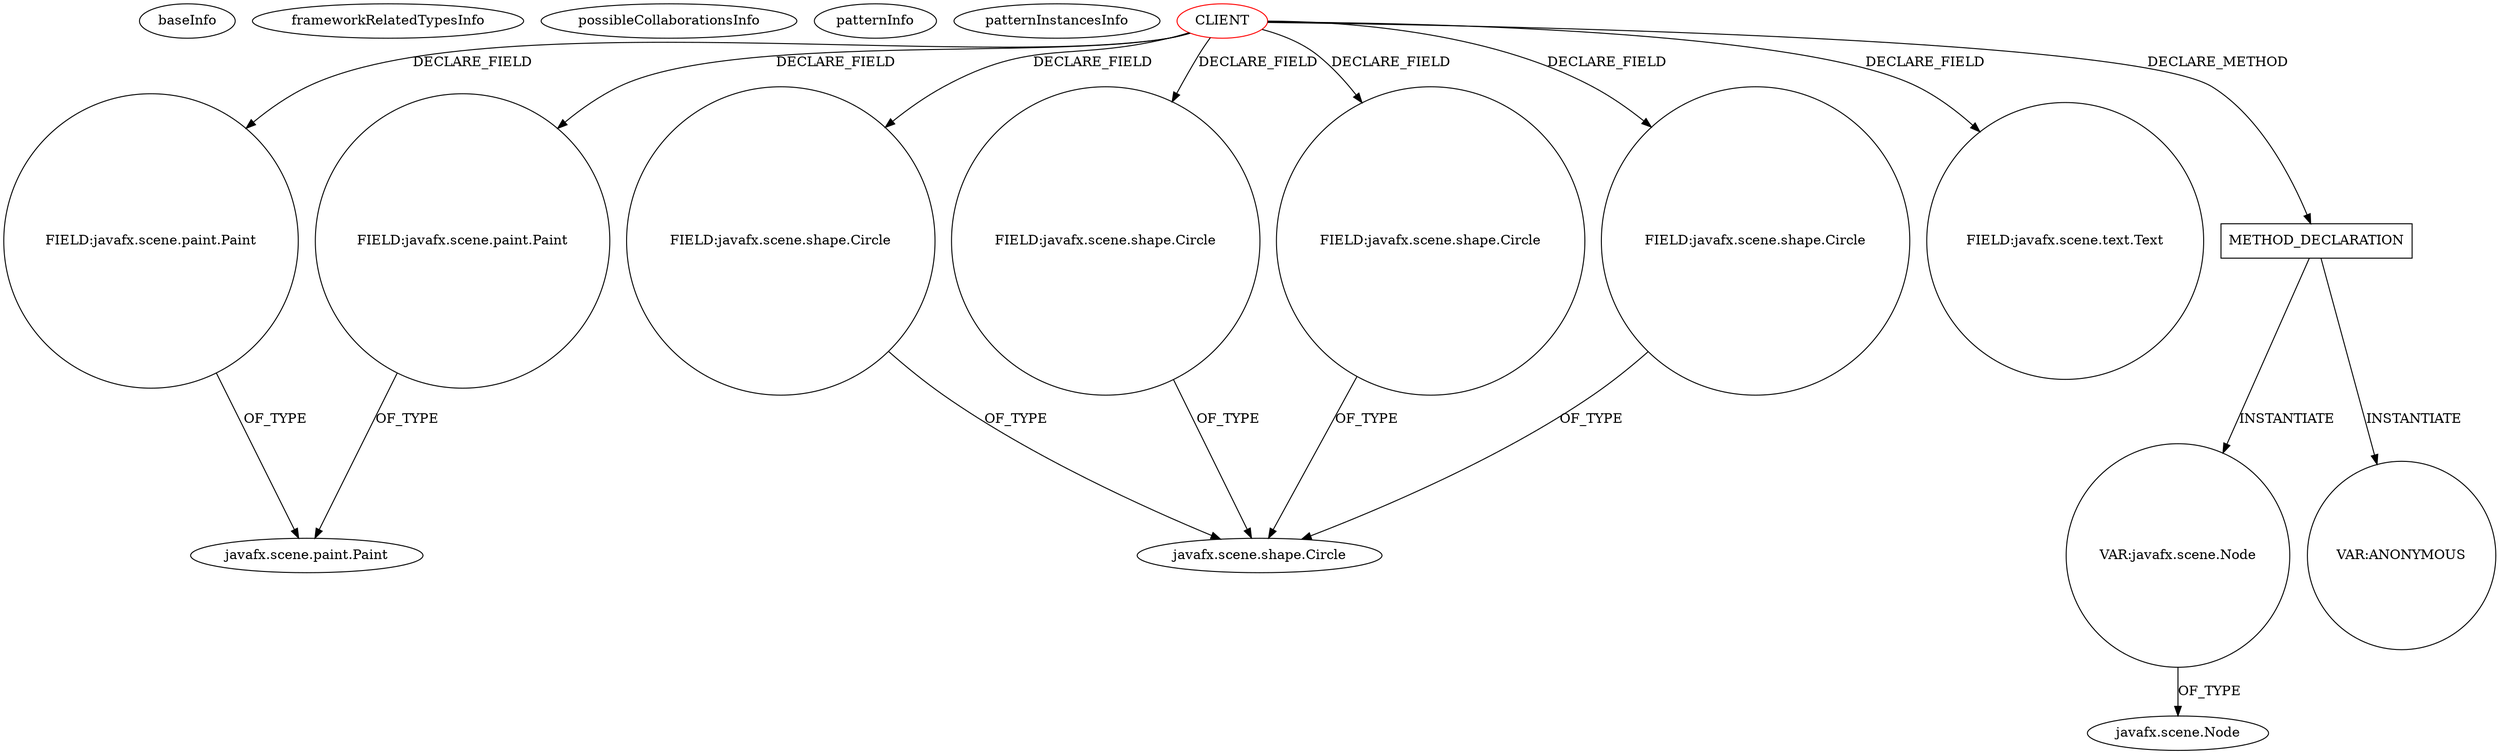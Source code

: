 digraph {
baseInfo[graphId=3021,category="pattern",isAnonymous=false,possibleRelation=false]
frameworkRelatedTypesInfo[]
possibleCollaborationsInfo[]
patternInfo[frequency=2.0,patternRootClient=0]
patternInstancesInfo[0="MrLoNee-RadialFx~/MrLoNee-RadialFx/RadialFx-master/src/com/mrlonee/radialfx/moviemenu/RadialMovieMenu.java~RadialMovieMenu~969",1="MrLoNee-RadialFx~/MrLoNee-RadialFx/RadialFx-master/src/com/mrlonee/radialfx/thermostat/NestNoCss.java~NestNoCss~985"]
6[label="FIELD:javafx.scene.paint.Paint",vertexType="FIELD_DECLARATION",isFrameworkType=false,shape=circle]
5[label="javafx.scene.paint.Paint",vertexType="FRAMEWORK_CLASS_TYPE",isFrameworkType=false]
0[label="CLIENT",vertexType="ROOT_CLIENT_CLASS_DECLARATION",isFrameworkType=false,color=red]
32[label="FIELD:javafx.scene.shape.Circle",vertexType="FIELD_DECLARATION",isFrameworkType=false,shape=circle]
30[label="FIELD:javafx.scene.shape.Circle",vertexType="FIELD_DECLARATION",isFrameworkType=false,shape=circle]
26[label="FIELD:javafx.scene.shape.Circle",vertexType="FIELD_DECLARATION",isFrameworkType=false,shape=circle]
28[label="FIELD:javafx.scene.shape.Circle",vertexType="FIELD_DECLARATION",isFrameworkType=false,shape=circle]
10[label="FIELD:javafx.scene.paint.Paint",vertexType="FIELD_DECLARATION",isFrameworkType=false,shape=circle]
50[label="FIELD:javafx.scene.text.Text",vertexType="FIELD_DECLARATION",isFrameworkType=false,shape=circle]
27[label="javafx.scene.shape.Circle",vertexType="FRAMEWORK_CLASS_TYPE",isFrameworkType=false]
100[label="METHOD_DECLARATION",vertexType="CLIENT_METHOD_DECLARATION",isFrameworkType=false,shape=box]
184[label="VAR:javafx.scene.Node",vertexType="VARIABLE_EXPRESION",isFrameworkType=false,shape=circle]
186[label="javafx.scene.Node",vertexType="FRAMEWORK_CLASS_TYPE",isFrameworkType=false]
190[label="VAR:ANONYMOUS",vertexType="VARIABLE_EXPRESION",isFrameworkType=false,shape=circle]
0->26[label="DECLARE_FIELD"]
6->5[label="OF_TYPE"]
30->27[label="OF_TYPE"]
0->6[label="DECLARE_FIELD"]
100->184[label="INSTANTIATE"]
0->28[label="DECLARE_FIELD"]
0->30[label="DECLARE_FIELD"]
0->50[label="DECLARE_FIELD"]
100->190[label="INSTANTIATE"]
26->27[label="OF_TYPE"]
32->27[label="OF_TYPE"]
0->100[label="DECLARE_METHOD"]
184->186[label="OF_TYPE"]
28->27[label="OF_TYPE"]
0->32[label="DECLARE_FIELD"]
10->5[label="OF_TYPE"]
0->10[label="DECLARE_FIELD"]
}

